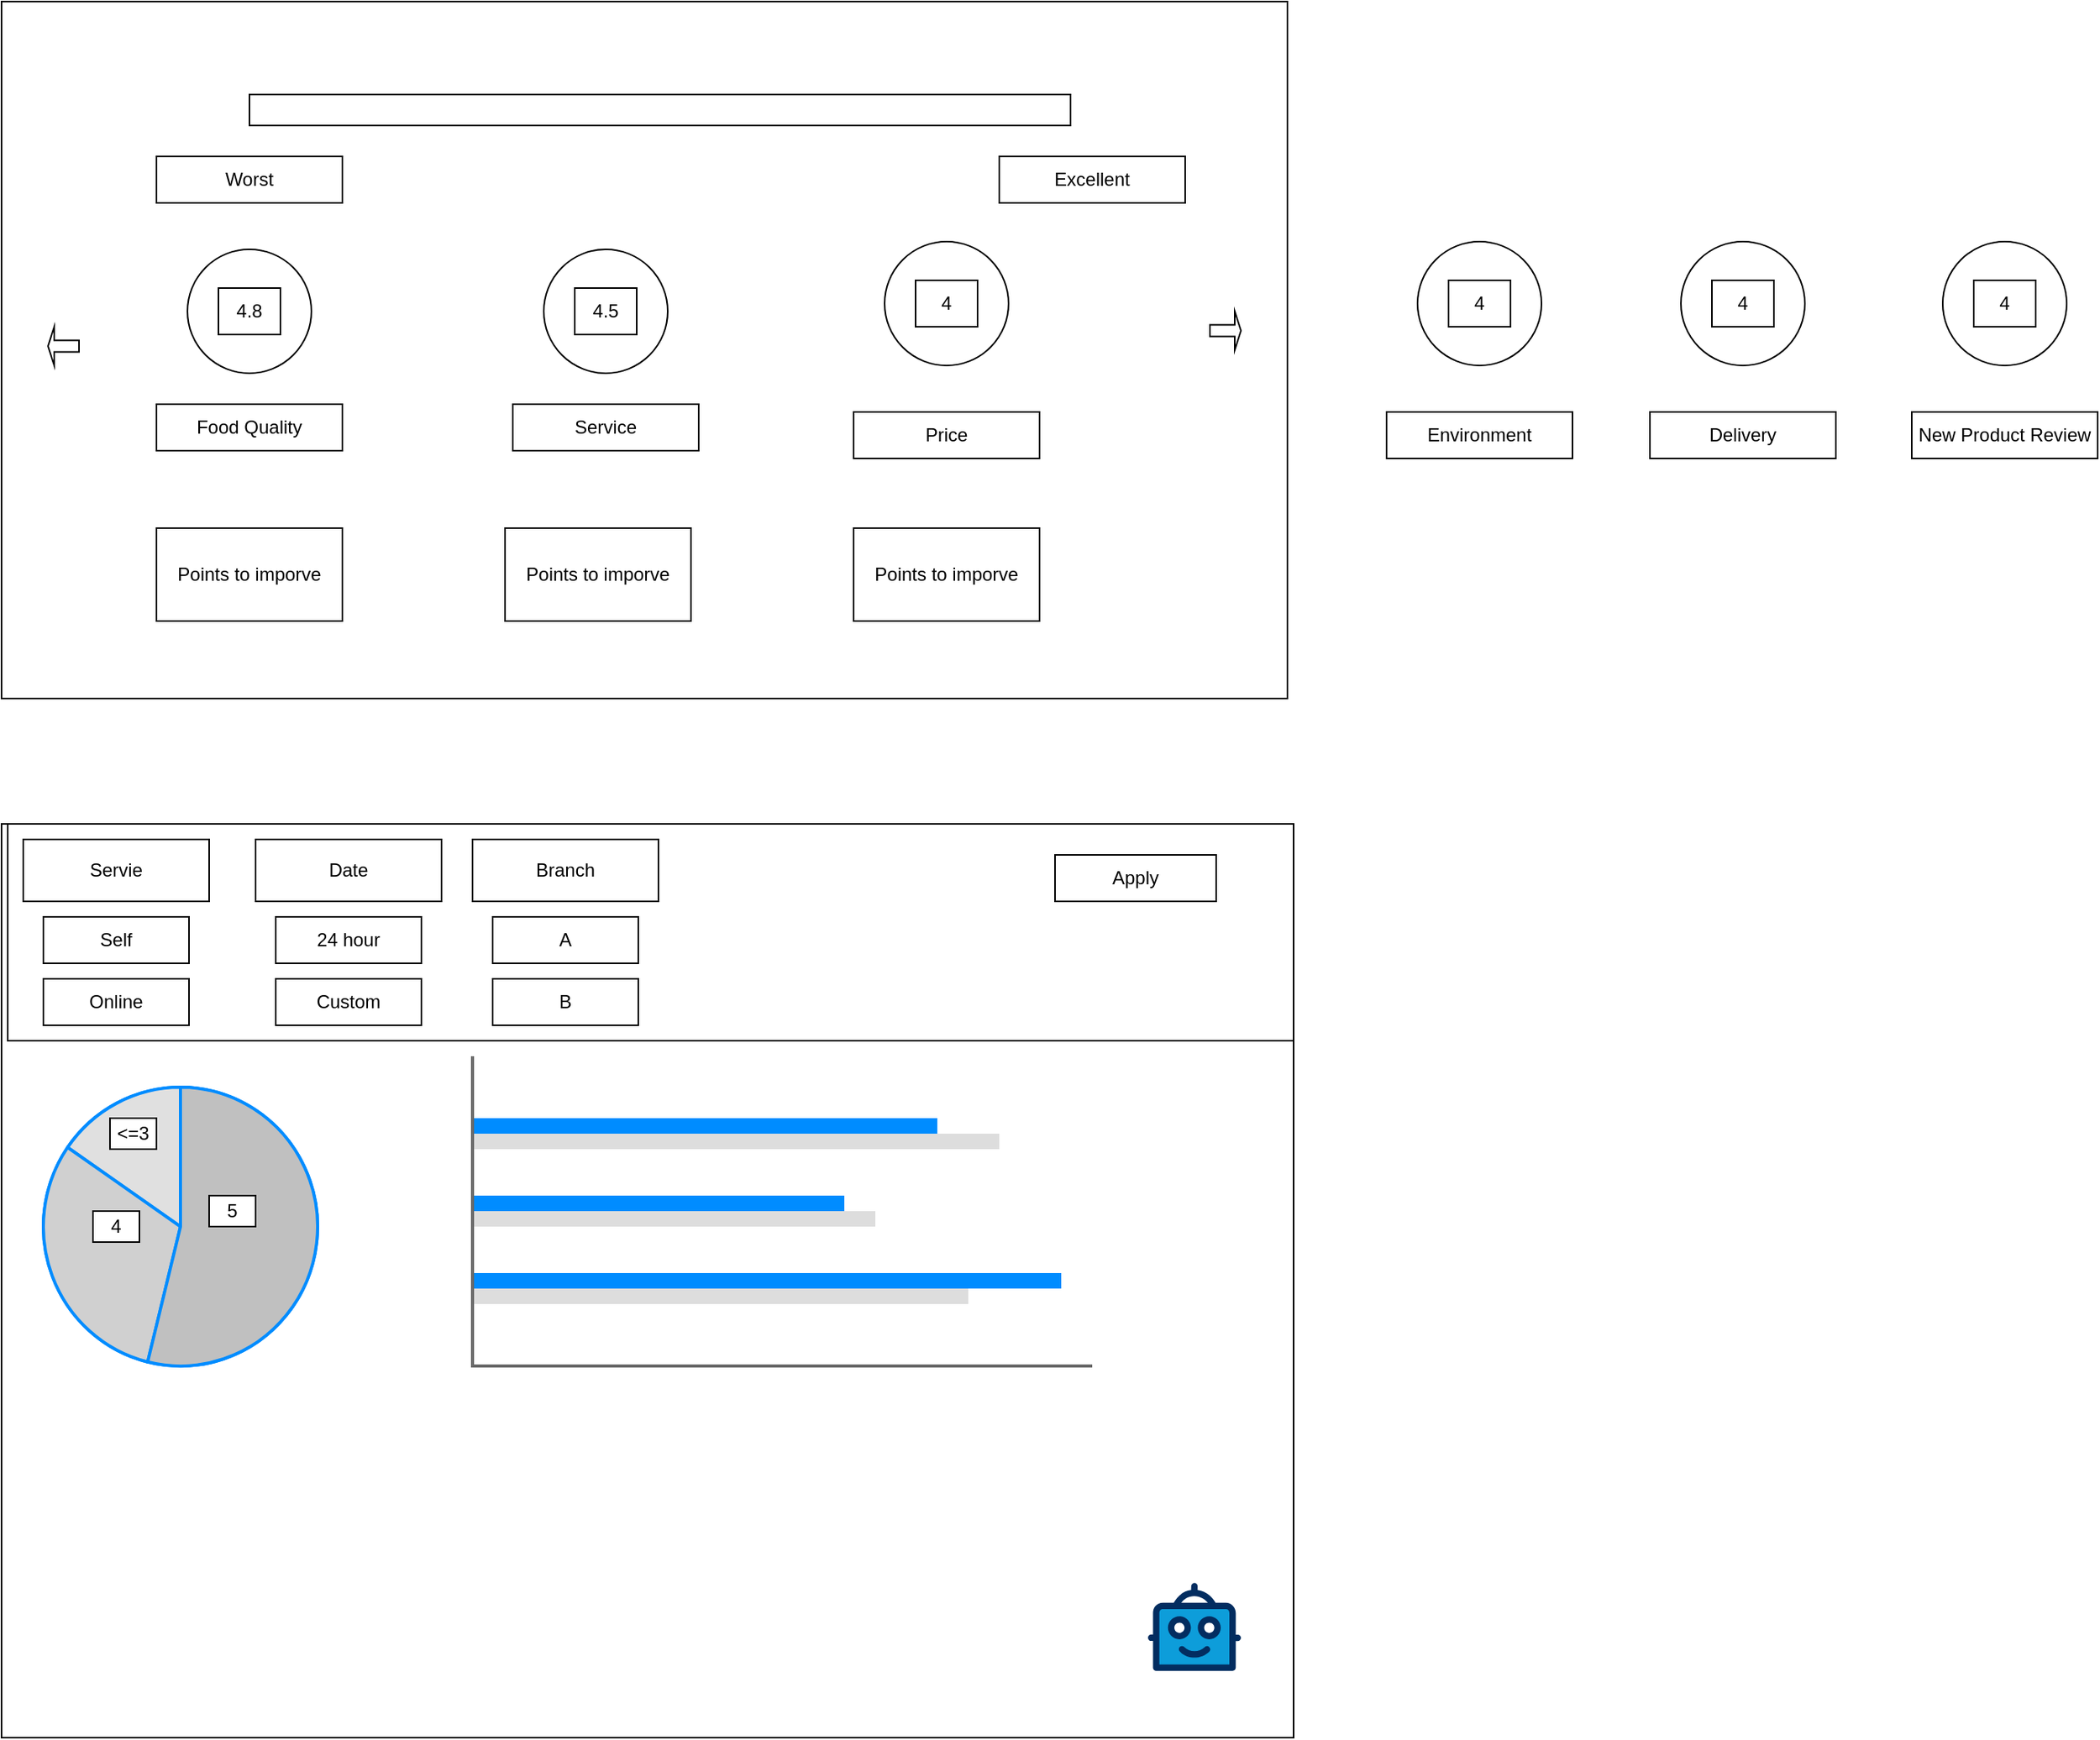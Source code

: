 <mxfile version="26.0.9">
  <diagram name="Page-1" id="aw6dfkT00LrpldifUqXq">
    <mxGraphModel dx="2074" dy="1154" grid="1" gridSize="10" guides="1" tooltips="1" connect="1" arrows="1" fold="1" page="1" pageScale="1" pageWidth="1600" pageHeight="1200" math="0" shadow="0">
      <root>
        <mxCell id="0" />
        <mxCell id="1" parent="0" />
        <mxCell id="QiXbsLPktJ4jRO0nnkWA-1" value="" style="rounded=0;whiteSpace=wrap;html=1;" vertex="1" parent="1">
          <mxGeometry x="47" y="49" width="830" height="450" as="geometry" />
        </mxCell>
        <mxCell id="QiXbsLPktJ4jRO0nnkWA-2" value="" style="rounded=0;whiteSpace=wrap;html=1;" vertex="1" parent="1">
          <mxGeometry x="207" y="109" width="530" height="20" as="geometry" />
        </mxCell>
        <mxCell id="QiXbsLPktJ4jRO0nnkWA-3" value="Worst" style="rounded=0;whiteSpace=wrap;html=1;" vertex="1" parent="1">
          <mxGeometry x="147" y="149" width="120" height="30" as="geometry" />
        </mxCell>
        <mxCell id="QiXbsLPktJ4jRO0nnkWA-5" value="Excellent" style="rounded=0;whiteSpace=wrap;html=1;" vertex="1" parent="1">
          <mxGeometry x="691" y="149" width="120" height="30" as="geometry" />
        </mxCell>
        <mxCell id="QiXbsLPktJ4jRO0nnkWA-15" value="" style="shape=singleArrow;direction=west;whiteSpace=wrap;html=1;" vertex="1" parent="1">
          <mxGeometry x="77" y="259" width="20" height="25" as="geometry" />
        </mxCell>
        <mxCell id="QiXbsLPktJ4jRO0nnkWA-16" value="" style="shape=singleArrow;whiteSpace=wrap;html=1;" vertex="1" parent="1">
          <mxGeometry x="827" y="249" width="20" height="25" as="geometry" />
        </mxCell>
        <mxCell id="QiXbsLPktJ4jRO0nnkWA-18" value="" style="group" vertex="1" connectable="0" parent="1">
          <mxGeometry x="597" y="204" width="120" height="140" as="geometry" />
        </mxCell>
        <mxCell id="QiXbsLPktJ4jRO0nnkWA-33" value="" style="group" vertex="1" connectable="0" parent="QiXbsLPktJ4jRO0nnkWA-18">
          <mxGeometry width="120" height="140" as="geometry" />
        </mxCell>
        <mxCell id="QiXbsLPktJ4jRO0nnkWA-8" value="" style="ellipse;whiteSpace=wrap;html=1;aspect=fixed;" vertex="1" parent="QiXbsLPktJ4jRO0nnkWA-33">
          <mxGeometry x="20" width="80" height="80" as="geometry" />
        </mxCell>
        <mxCell id="QiXbsLPktJ4jRO0nnkWA-11" value="Price" style="rounded=0;whiteSpace=wrap;html=1;" vertex="1" parent="QiXbsLPktJ4jRO0nnkWA-33">
          <mxGeometry y="110" width="120" height="30" as="geometry" />
        </mxCell>
        <mxCell id="QiXbsLPktJ4jRO0nnkWA-14" value="4" style="rounded=0;whiteSpace=wrap;html=1;" vertex="1" parent="QiXbsLPktJ4jRO0nnkWA-33">
          <mxGeometry x="40" y="25" width="40" height="30" as="geometry" />
        </mxCell>
        <mxCell id="QiXbsLPktJ4jRO0nnkWA-20" value="" style="group" vertex="1" connectable="0" parent="1">
          <mxGeometry x="941" y="204" width="120" height="140" as="geometry" />
        </mxCell>
        <mxCell id="QiXbsLPktJ4jRO0nnkWA-21" value="" style="ellipse;whiteSpace=wrap;html=1;aspect=fixed;" vertex="1" parent="QiXbsLPktJ4jRO0nnkWA-20">
          <mxGeometry x="20" width="80" height="80" as="geometry" />
        </mxCell>
        <mxCell id="QiXbsLPktJ4jRO0nnkWA-22" value="Environment" style="rounded=0;whiteSpace=wrap;html=1;" vertex="1" parent="QiXbsLPktJ4jRO0nnkWA-20">
          <mxGeometry y="110" width="120" height="30" as="geometry" />
        </mxCell>
        <mxCell id="QiXbsLPktJ4jRO0nnkWA-23" value="4" style="rounded=0;whiteSpace=wrap;html=1;" vertex="1" parent="QiXbsLPktJ4jRO0nnkWA-20">
          <mxGeometry x="40" y="25" width="40" height="30" as="geometry" />
        </mxCell>
        <mxCell id="QiXbsLPktJ4jRO0nnkWA-27" value="" style="group" vertex="1" connectable="0" parent="1">
          <mxGeometry x="1280" y="204" width="120" height="140" as="geometry" />
        </mxCell>
        <mxCell id="QiXbsLPktJ4jRO0nnkWA-28" value="" style="ellipse;whiteSpace=wrap;html=1;aspect=fixed;" vertex="1" parent="QiXbsLPktJ4jRO0nnkWA-27">
          <mxGeometry x="20" width="80" height="80" as="geometry" />
        </mxCell>
        <mxCell id="QiXbsLPktJ4jRO0nnkWA-29" value="New Product Review" style="rounded=0;whiteSpace=wrap;html=1;" vertex="1" parent="QiXbsLPktJ4jRO0nnkWA-27">
          <mxGeometry y="110" width="120" height="30" as="geometry" />
        </mxCell>
        <mxCell id="QiXbsLPktJ4jRO0nnkWA-30" value="4" style="rounded=0;whiteSpace=wrap;html=1;" vertex="1" parent="QiXbsLPktJ4jRO0nnkWA-27">
          <mxGeometry x="40" y="25" width="40" height="30" as="geometry" />
        </mxCell>
        <mxCell id="QiXbsLPktJ4jRO0nnkWA-31" value="" style="group" vertex="1" connectable="0" parent="1">
          <mxGeometry x="147" y="209" width="120" height="130" as="geometry" />
        </mxCell>
        <mxCell id="QiXbsLPktJ4jRO0nnkWA-6" value="" style="ellipse;whiteSpace=wrap;html=1;aspect=fixed;" vertex="1" parent="QiXbsLPktJ4jRO0nnkWA-31">
          <mxGeometry x="20" width="80" height="80" as="geometry" />
        </mxCell>
        <mxCell id="QiXbsLPktJ4jRO0nnkWA-9" value="Food Quality" style="rounded=0;whiteSpace=wrap;html=1;" vertex="1" parent="QiXbsLPktJ4jRO0nnkWA-31">
          <mxGeometry y="100" width="120" height="30" as="geometry" />
        </mxCell>
        <mxCell id="QiXbsLPktJ4jRO0nnkWA-12" value="4.8" style="rounded=0;whiteSpace=wrap;html=1;" vertex="1" parent="QiXbsLPktJ4jRO0nnkWA-31">
          <mxGeometry x="40" y="25" width="40" height="30" as="geometry" />
        </mxCell>
        <mxCell id="QiXbsLPktJ4jRO0nnkWA-32" value="" style="group" vertex="1" connectable="0" parent="1">
          <mxGeometry x="367" y="209" width="130" height="130" as="geometry" />
        </mxCell>
        <mxCell id="QiXbsLPktJ4jRO0nnkWA-7" value="" style="ellipse;whiteSpace=wrap;html=1;aspect=fixed;" vertex="1" parent="QiXbsLPktJ4jRO0nnkWA-32">
          <mxGeometry x="30" width="80" height="80" as="geometry" />
        </mxCell>
        <mxCell id="QiXbsLPktJ4jRO0nnkWA-10" value="Service" style="rounded=0;whiteSpace=wrap;html=1;" vertex="1" parent="QiXbsLPktJ4jRO0nnkWA-32">
          <mxGeometry x="10" y="100" width="120" height="30" as="geometry" />
        </mxCell>
        <mxCell id="QiXbsLPktJ4jRO0nnkWA-13" value="4.5" style="rounded=0;whiteSpace=wrap;html=1;" vertex="1" parent="QiXbsLPktJ4jRO0nnkWA-32">
          <mxGeometry x="50" y="25" width="40" height="30" as="geometry" />
        </mxCell>
        <mxCell id="QiXbsLPktJ4jRO0nnkWA-34" value="Points to imporve" style="rounded=0;whiteSpace=wrap;html=1;" vertex="1" parent="1">
          <mxGeometry x="147" y="389" width="120" height="60" as="geometry" />
        </mxCell>
        <mxCell id="QiXbsLPktJ4jRO0nnkWA-35" value="Points to imporve" style="rounded=0;whiteSpace=wrap;html=1;" vertex="1" parent="1">
          <mxGeometry x="372" y="389" width="120" height="60" as="geometry" />
        </mxCell>
        <mxCell id="QiXbsLPktJ4jRO0nnkWA-36" value="Points to imporve" style="rounded=0;whiteSpace=wrap;html=1;" vertex="1" parent="1">
          <mxGeometry x="597" y="389" width="120" height="60" as="geometry" />
        </mxCell>
        <mxCell id="QiXbsLPktJ4jRO0nnkWA-37" value="" style="rounded=0;whiteSpace=wrap;html=1;" vertex="1" parent="1">
          <mxGeometry x="47" y="580" width="834" height="590" as="geometry" />
        </mxCell>
        <mxCell id="QiXbsLPktJ4jRO0nnkWA-49" value="" style="rounded=0;whiteSpace=wrap;html=1;" vertex="1" parent="1">
          <mxGeometry x="51" y="580" width="830" height="140" as="geometry" />
        </mxCell>
        <mxCell id="QiXbsLPktJ4jRO0nnkWA-38" value="Servie" style="rounded=0;whiteSpace=wrap;html=1;" vertex="1" parent="1">
          <mxGeometry x="61" y="590" width="120" height="40" as="geometry" />
        </mxCell>
        <mxCell id="QiXbsLPktJ4jRO0nnkWA-39" value="Self" style="rounded=0;whiteSpace=wrap;html=1;" vertex="1" parent="1">
          <mxGeometry x="74" y="640" width="94" height="30" as="geometry" />
        </mxCell>
        <mxCell id="QiXbsLPktJ4jRO0nnkWA-41" value="Online" style="rounded=0;whiteSpace=wrap;html=1;" vertex="1" parent="1">
          <mxGeometry x="74" y="680" width="94" height="30" as="geometry" />
        </mxCell>
        <mxCell id="QiXbsLPktJ4jRO0nnkWA-42" value="Custom" style="rounded=0;whiteSpace=wrap;html=1;" vertex="1" parent="1">
          <mxGeometry x="224" y="680" width="94" height="30" as="geometry" />
        </mxCell>
        <mxCell id="QiXbsLPktJ4jRO0nnkWA-43" value="24 hour" style="rounded=0;whiteSpace=wrap;html=1;" vertex="1" parent="1">
          <mxGeometry x="224" y="640" width="94" height="30" as="geometry" />
        </mxCell>
        <mxCell id="QiXbsLPktJ4jRO0nnkWA-44" value="Date" style="rounded=0;whiteSpace=wrap;html=1;" vertex="1" parent="1">
          <mxGeometry x="211" y="590" width="120" height="40" as="geometry" />
        </mxCell>
        <mxCell id="QiXbsLPktJ4jRO0nnkWA-45" value="Branch" style="rounded=0;whiteSpace=wrap;html=1;" vertex="1" parent="1">
          <mxGeometry x="351" y="590" width="120" height="40" as="geometry" />
        </mxCell>
        <mxCell id="QiXbsLPktJ4jRO0nnkWA-46" value="A" style="rounded=0;whiteSpace=wrap;html=1;" vertex="1" parent="1">
          <mxGeometry x="364" y="640" width="94" height="30" as="geometry" />
        </mxCell>
        <mxCell id="QiXbsLPktJ4jRO0nnkWA-47" value="B" style="rounded=0;whiteSpace=wrap;html=1;" vertex="1" parent="1">
          <mxGeometry x="364" y="680" width="94" height="30" as="geometry" />
        </mxCell>
        <mxCell id="QiXbsLPktJ4jRO0nnkWA-48" value="Apply" style="rounded=0;whiteSpace=wrap;html=1;" vertex="1" parent="1">
          <mxGeometry x="727" y="600" width="104" height="30" as="geometry" />
        </mxCell>
        <mxCell id="QiXbsLPktJ4jRO0nnkWA-50" value="" style="verticalLabelPosition=bottom;shadow=0;dashed=0;align=center;html=1;verticalAlign=top;strokeWidth=1;shape=mxgraph.mockup.graphics.pieChart;strokeColor=#008cff;parts=10,20,35;partColors=#e0e0e0,#d0d0d0,#c0c0c0,#b0b0b0,#a0a0a0;strokeWidth=2;" vertex="1" parent="1">
          <mxGeometry x="74" y="750" width="177" height="180" as="geometry" />
        </mxCell>
        <mxCell id="QiXbsLPktJ4jRO0nnkWA-51" value="5" style="rounded=0;whiteSpace=wrap;html=1;" vertex="1" parent="1">
          <mxGeometry x="181" y="820" width="30" height="20" as="geometry" />
        </mxCell>
        <mxCell id="QiXbsLPktJ4jRO0nnkWA-52" value="4" style="rounded=0;whiteSpace=wrap;html=1;" vertex="1" parent="1">
          <mxGeometry x="106" y="830" width="30" height="20" as="geometry" />
        </mxCell>
        <mxCell id="QiXbsLPktJ4jRO0nnkWA-53" value="&amp;lt;=3" style="rounded=0;whiteSpace=wrap;html=1;" vertex="1" parent="1">
          <mxGeometry x="117" y="770" width="30" height="20" as="geometry" />
        </mxCell>
        <mxCell id="QiXbsLPktJ4jRO0nnkWA-54" value="" style="verticalLabelPosition=bottom;shadow=0;dashed=0;align=center;html=1;verticalAlign=top;strokeWidth=1;shape=mxgraph.mockup.graphics.barChart;strokeColor=none;strokeColor2=none;strokeColor3=#666666;fillColor2=#008cff;fillColor3=#dddddd;" vertex="1" parent="1">
          <mxGeometry x="351" y="730" width="400" height="200" as="geometry" />
        </mxCell>
        <mxCell id="QiXbsLPktJ4jRO0nnkWA-55" value="" style="group" vertex="1" connectable="0" parent="1">
          <mxGeometry x="1111" y="204" width="120" height="140" as="geometry" />
        </mxCell>
        <mxCell id="QiXbsLPktJ4jRO0nnkWA-56" value="" style="ellipse;whiteSpace=wrap;html=1;aspect=fixed;" vertex="1" parent="QiXbsLPktJ4jRO0nnkWA-55">
          <mxGeometry x="20" width="80" height="80" as="geometry" />
        </mxCell>
        <mxCell id="QiXbsLPktJ4jRO0nnkWA-57" value="Delivery" style="rounded=0;whiteSpace=wrap;html=1;" vertex="1" parent="QiXbsLPktJ4jRO0nnkWA-55">
          <mxGeometry y="110" width="120" height="30" as="geometry" />
        </mxCell>
        <mxCell id="QiXbsLPktJ4jRO0nnkWA-58" value="4" style="rounded=0;whiteSpace=wrap;html=1;" vertex="1" parent="QiXbsLPktJ4jRO0nnkWA-55">
          <mxGeometry x="40" y="25" width="40" height="30" as="geometry" />
        </mxCell>
        <mxCell id="QiXbsLPktJ4jRO0nnkWA-59" value="" style="verticalLabelPosition=bottom;aspect=fixed;html=1;shape=mxgraph.salesforce.bots;" vertex="1" parent="1">
          <mxGeometry x="787" y="1070" width="60" height="57" as="geometry" />
        </mxCell>
      </root>
    </mxGraphModel>
  </diagram>
</mxfile>
